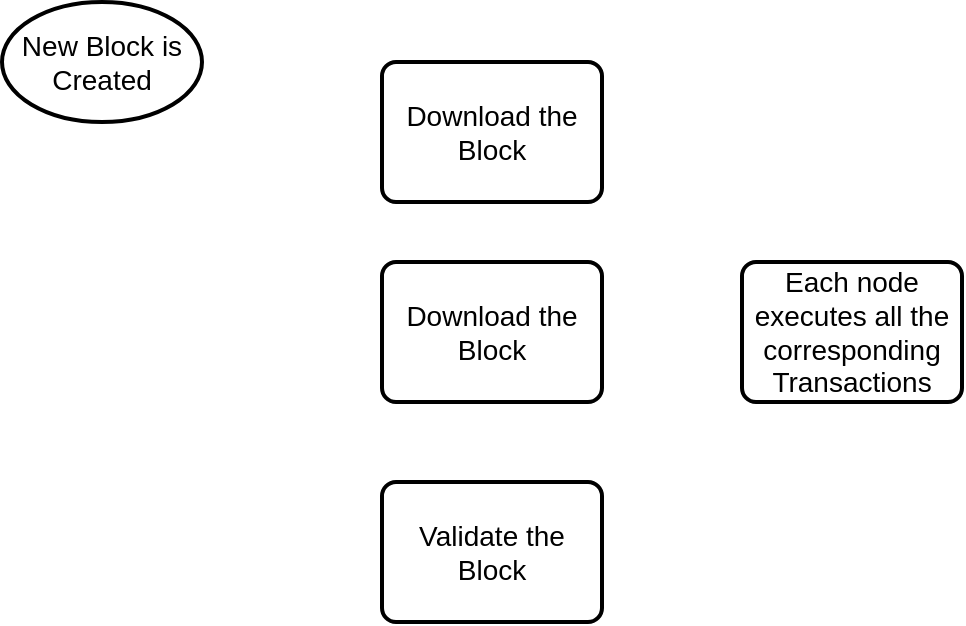 <mxfile version="21.3.8" type="github" pages="2">
  <diagram name="Block Stages" id="gDeCP4PXnjPSAOPUvVWp">
    <mxGraphModel dx="1434" dy="796" grid="1" gridSize="10" guides="1" tooltips="1" connect="1" arrows="1" fold="1" page="1" pageScale="1" pageWidth="850" pageHeight="1100" math="0" shadow="0">
      <root>
        <mxCell id="0" />
        <mxCell id="1" parent="0" />
        <mxCell id="bAn_F7KBVGSInIFGaHhv-2" value="&lt;font style=&quot;font-size: 14px;&quot;&gt;New Block is Created&lt;/font&gt;" style="strokeWidth=2;html=1;shape=mxgraph.flowchart.start_1;whiteSpace=wrap;" vertex="1" parent="1">
          <mxGeometry x="50" y="50" width="100" height="60" as="geometry" />
        </mxCell>
        <mxCell id="bAn_F7KBVGSInIFGaHhv-3" value="&lt;font style=&quot;font-size: 14px;&quot;&gt;Download the Block&lt;/font&gt;" style="rounded=1;whiteSpace=wrap;html=1;absoluteArcSize=1;arcSize=14;strokeWidth=2;" vertex="1" parent="1">
          <mxGeometry x="240" y="80" width="110" height="70" as="geometry" />
        </mxCell>
        <mxCell id="bAn_F7KBVGSInIFGaHhv-4" value="&lt;font style=&quot;font-size: 14px;&quot;&gt;Download the Block&lt;/font&gt;" style="rounded=1;whiteSpace=wrap;html=1;absoluteArcSize=1;arcSize=14;strokeWidth=2;" vertex="1" parent="1">
          <mxGeometry x="240" y="180" width="110" height="70" as="geometry" />
        </mxCell>
        <mxCell id="bAn_F7KBVGSInIFGaHhv-5" value="&lt;font style=&quot;font-size: 14px;&quot;&gt;Validate the Block&lt;/font&gt;" style="rounded=1;whiteSpace=wrap;html=1;absoluteArcSize=1;arcSize=14;strokeWidth=2;" vertex="1" parent="1">
          <mxGeometry x="240" y="290" width="110" height="70" as="geometry" />
        </mxCell>
        <mxCell id="bAn_F7KBVGSInIFGaHhv-6" value="&lt;font style=&quot;font-size: 14px;&quot;&gt;Each node executes all the corresponding Transactions&lt;/font&gt;" style="rounded=1;whiteSpace=wrap;html=1;absoluteArcSize=1;arcSize=14;strokeWidth=2;" vertex="1" parent="1">
          <mxGeometry x="420" y="180" width="110" height="70" as="geometry" />
        </mxCell>
      </root>
    </mxGraphModel>
  </diagram>
  <diagram id="_BjIZdquXWI4dN0PPOaR" name="Node Execution">
    <mxGraphModel dx="584" dy="796" grid="1" gridSize="10" guides="1" tooltips="1" connect="1" arrows="1" fold="1" page="1" pageScale="1" pageWidth="850" pageHeight="1100" math="0" shadow="0">
      <root>
        <mxCell id="0" />
        <mxCell id="1" parent="0" />
        <mxCell id="aREkf_e-A-PVJ48lY-RB-1" value="&lt;font face=&quot;Verdana&quot; style=&quot;font-size: 20px;&quot;&gt;&lt;b&gt;Ethereum State Transition Function&lt;/b&gt;&lt;/font&gt;" style="text;html=1;align=center;verticalAlign=middle;resizable=0;points=[];autosize=1;strokeColor=none;fillColor=none;" vertex="1" parent="1">
          <mxGeometry x="880" y="13" width="420" height="40" as="geometry" />
        </mxCell>
        <mxCell id="aREkf_e-A-PVJ48lY-RB-2" value="&lt;div style=&quot;font-size: 17px;&quot;&gt;&lt;font style=&quot;font-size: 17px;&quot;&gt;Recall that each time a new block is created, it is downloaded, processed, and&amp;nbsp;&lt;/font&gt;&lt;/div&gt;&lt;div style=&quot;font-size: 17px;&quot;&gt;&lt;font style=&quot;font-size: 17px;&quot;&gt;validated by node on the network. During processing, each node executes all the&lt;/font&gt;&lt;/div&gt;&lt;div style=&quot;font-size: 17px;&quot;&gt;&lt;font style=&quot;font-size: 17px;&quot;&gt;transactions contained therein.&lt;/font&gt;&lt;/div&gt;" style="text;html=1;align=left;verticalAlign=middle;resizable=0;points=[];autosize=1;strokeColor=none;fillColor=none;" vertex="1" parent="1">
          <mxGeometry x="880" y="70" width="630" height="70" as="geometry" />
        </mxCell>
        <mxCell id="aREkf_e-A-PVJ48lY-RB-3" value="&lt;font style=&quot;font-size: 14px;&quot;&gt;EVM Preforms these Functions&lt;/font&gt;" style="text;html=1;align=center;verticalAlign=middle;resizable=0;points=[];autosize=1;strokeColor=none;fillColor=none;" vertex="1" parent="1">
          <mxGeometry x="880" y="160" width="220" height="30" as="geometry" />
        </mxCell>
        <mxCell id="aREkf_e-A-PVJ48lY-RB-4" value="Block Created" style="strokeWidth=2;html=1;shape=mxgraph.flowchart.start_1;whiteSpace=wrap;" vertex="1" parent="1">
          <mxGeometry x="900" y="220" width="100" height="60" as="geometry" />
        </mxCell>
        <mxCell id="aREkf_e-A-PVJ48lY-RB-5" value="&lt;font style=&quot;font-size: 14px;&quot;&gt;Check Transaction Format&lt;/font&gt;" style="rounded=1;whiteSpace=wrap;html=1;absoluteArcSize=1;arcSize=14;strokeWidth=2;" vertex="1" parent="1">
          <mxGeometry x="1050" y="210" width="100" height="100" as="geometry" />
        </mxCell>
        <mxCell id="aREkf_e-A-PVJ48lY-RB-7" value="&lt;ul style=&quot;font-size: 14px;&quot;&gt;&lt;li&gt;&lt;span style=&quot;background-color: initial;&quot;&gt;Does it have the right number of values?&amp;nbsp;&lt;/span&gt;&lt;br&gt;&lt;/li&gt;&lt;li&gt;Is the signature valid?&amp;nbsp;&lt;/li&gt;&lt;li&gt;Does the nonce—a transaction counter—on the transaction match the nonce on the account?&amp;nbsp;&lt;/li&gt;&lt;ul&gt;&lt;li&gt;If any of these are missing, return an error.&lt;/li&gt;&lt;/ul&gt;&lt;/ul&gt;" style="shape=internalStorage;whiteSpace=wrap;html=1;dx=15;dy=15;rounded=1;arcSize=8;strokeWidth=2;align=left;" vertex="1" parent="1">
          <mxGeometry x="1210" y="200" width="340" height="120" as="geometry" />
        </mxCell>
        <mxCell id="aREkf_e-A-PVJ48lY-RB-8" value="&lt;font style=&quot;font-size: 14px;&quot;&gt;Calculate the Transaction fee&lt;/font&gt;" style="rounded=1;whiteSpace=wrap;html=1;absoluteArcSize=1;arcSize=14;strokeWidth=2;" vertex="1" parent="1">
          <mxGeometry x="1050" y="360" width="100" height="100" as="geometry" />
        </mxCell>
        <mxCell id="aREkf_e-A-PVJ48lY-RB-9" value="&lt;div style=&quot;font-size: 14px;&quot;&gt;&lt;font style=&quot;font-size: 14px;&quot;&gt;&lt;br&gt;&lt;/font&gt;&lt;/div&gt;&lt;ul style=&quot;font-size: 14px;&quot;&gt;&lt;li style=&quot;&quot;&gt;&lt;font style=&quot;font-size: 14px;&quot;&gt;By multiplying the amount of work required (represented by STARTGAS.&lt;/font&gt;&lt;/li&gt;&lt;li style=&quot;&quot;&gt;&lt;font style=&quot;font-size: 14px;&quot;&gt;Then deduct the fee from the user’s account balance, and increment the sender’s nonce (transaction counter).&amp;nbsp;&lt;/font&gt;&lt;/li&gt;&lt;ul style=&quot;&quot;&gt;&lt;li style=&quot;&quot;&gt;&lt;font style=&quot;font-size: 14px;&quot;&gt;If there’s not enough ether in the account, return an error.&lt;/font&gt;&lt;/li&gt;&lt;/ul&gt;&lt;/ul&gt;" style="shape=internalStorage;whiteSpace=wrap;html=1;dx=15;dy=15;rounded=1;arcSize=8;strokeWidth=2;align=left;" vertex="1" parent="1">
          <mxGeometry x="1210" y="360" width="400" height="130" as="geometry" />
        </mxCell>
        <mxCell id="aREkf_e-A-PVJ48lY-RB-10" value="&lt;font style=&quot;font-size: 14px;&quot;&gt;Initialize the gas payment&lt;/font&gt;" style="rounded=1;whiteSpace=wrap;html=1;absoluteArcSize=1;arcSize=14;strokeWidth=2;" vertex="1" parent="1">
          <mxGeometry x="1050" y="530" width="100" height="100" as="geometry" />
        </mxCell>
        <mxCell id="aREkf_e-A-PVJ48lY-RB-11" value="&lt;font style=&quot;font-size: 14px;&quot;&gt;Transfer the value of the transaction&lt;/font&gt;" style="rounded=1;whiteSpace=wrap;html=1;absoluteArcSize=1;arcSize=14;strokeWidth=2;" vertex="1" parent="1">
          <mxGeometry x="1050" y="690" width="100" height="100" as="geometry" />
        </mxCell>
        <mxCell id="aREkf_e-A-PVJ48lY-RB-12" value="&lt;span style=&quot;font-size: 14px;&quot;&gt;Roll back the Transaction&lt;/span&gt;" style="rounded=1;whiteSpace=wrap;html=1;absoluteArcSize=1;arcSize=14;strokeWidth=2;" vertex="1" parent="1">
          <mxGeometry x="1070" y="920" width="100" height="100" as="geometry" />
        </mxCell>
        <mxCell id="aREkf_e-A-PVJ48lY-RB-13" value="&lt;font style=&quot;font-size: 14px;&quot;&gt;Receiving Account &lt;br&gt;Exists?&lt;/font&gt;" style="strokeWidth=2;html=1;shape=mxgraph.flowchart.decision;whiteSpace=wrap;" vertex="1" parent="1">
          <mxGeometry x="1200" y="680" width="110" height="110" as="geometry" />
        </mxCell>
        <mxCell id="aREkf_e-A-PVJ48lY-RB-14" value="&lt;div style=&quot;font-size: 14px;&quot;&gt;&lt;div&gt;&lt;ul&gt;&lt;li&gt;Take off a certain amount of gas per byte processed in the transaction.&lt;/li&gt;&lt;/ul&gt;&lt;/div&gt;&lt;/div&gt;" style="shape=internalStorage;whiteSpace=wrap;html=1;dx=15;dy=15;rounded=1;arcSize=8;strokeWidth=2;align=left;" vertex="1" parent="1">
          <mxGeometry x="1200" y="530" width="400" height="100" as="geometry" />
        </mxCell>
        <mxCell id="aREkf_e-A-PVJ48lY-RB-16" value="&lt;font style=&quot;font-size: 14px;&quot;&gt;Create Receiving Account&lt;/font&gt;" style="rounded=1;whiteSpace=wrap;html=1;absoluteArcSize=1;arcSize=14;strokeWidth=2;" vertex="1" parent="1">
          <mxGeometry x="1420" y="800" width="100" height="100" as="geometry" />
        </mxCell>
        <mxCell id="aREkf_e-A-PVJ48lY-RB-17" value="&lt;font style=&quot;font-size: 14px;&quot;&gt;Send Transaction Amount to Receiving Account&lt;/font&gt;" style="rounded=1;whiteSpace=wrap;html=1;absoluteArcSize=1;arcSize=14;strokeWidth=2;" vertex="1" parent="1">
          <mxGeometry x="1410" y="670" width="100" height="100" as="geometry" />
        </mxCell>
        <mxCell id="aREkf_e-A-PVJ48lY-RB-18" value="&lt;span style=&quot;font-size: 14px;&quot;&gt;If the &lt;br&gt;address is a Contract Address?&lt;/span&gt;" style="strokeWidth=2;html=1;shape=mxgraph.flowchart.decision;whiteSpace=wrap;" vertex="1" parent="1">
          <mxGeometry x="1200" y="810" width="110" height="110" as="geometry" />
        </mxCell>
        <mxCell id="aREkf_e-A-PVJ48lY-RB-19" value="&lt;font style=&quot;font-size: 14px;&quot;&gt;Run the Contract Code&lt;/font&gt;" style="rounded=1;whiteSpace=wrap;html=1;absoluteArcSize=1;arcSize=14;strokeWidth=2;" vertex="1" parent="1">
          <mxGeometry x="1320" y="930" width="100" height="100" as="geometry" />
        </mxCell>
        <mxCell id="aREkf_e-A-PVJ48lY-RB-20" value="&lt;span style=&quot;font-size: 14px;&quot;&gt;If the &lt;br&gt;address is a Contract Address?&lt;/span&gt;" style="strokeWidth=2;html=1;shape=mxgraph.flowchart.decision;whiteSpace=wrap;" vertex="1" parent="1">
          <mxGeometry x="900" y="930" width="110" height="110" as="geometry" />
        </mxCell>
      </root>
    </mxGraphModel>
  </diagram>
</mxfile>
